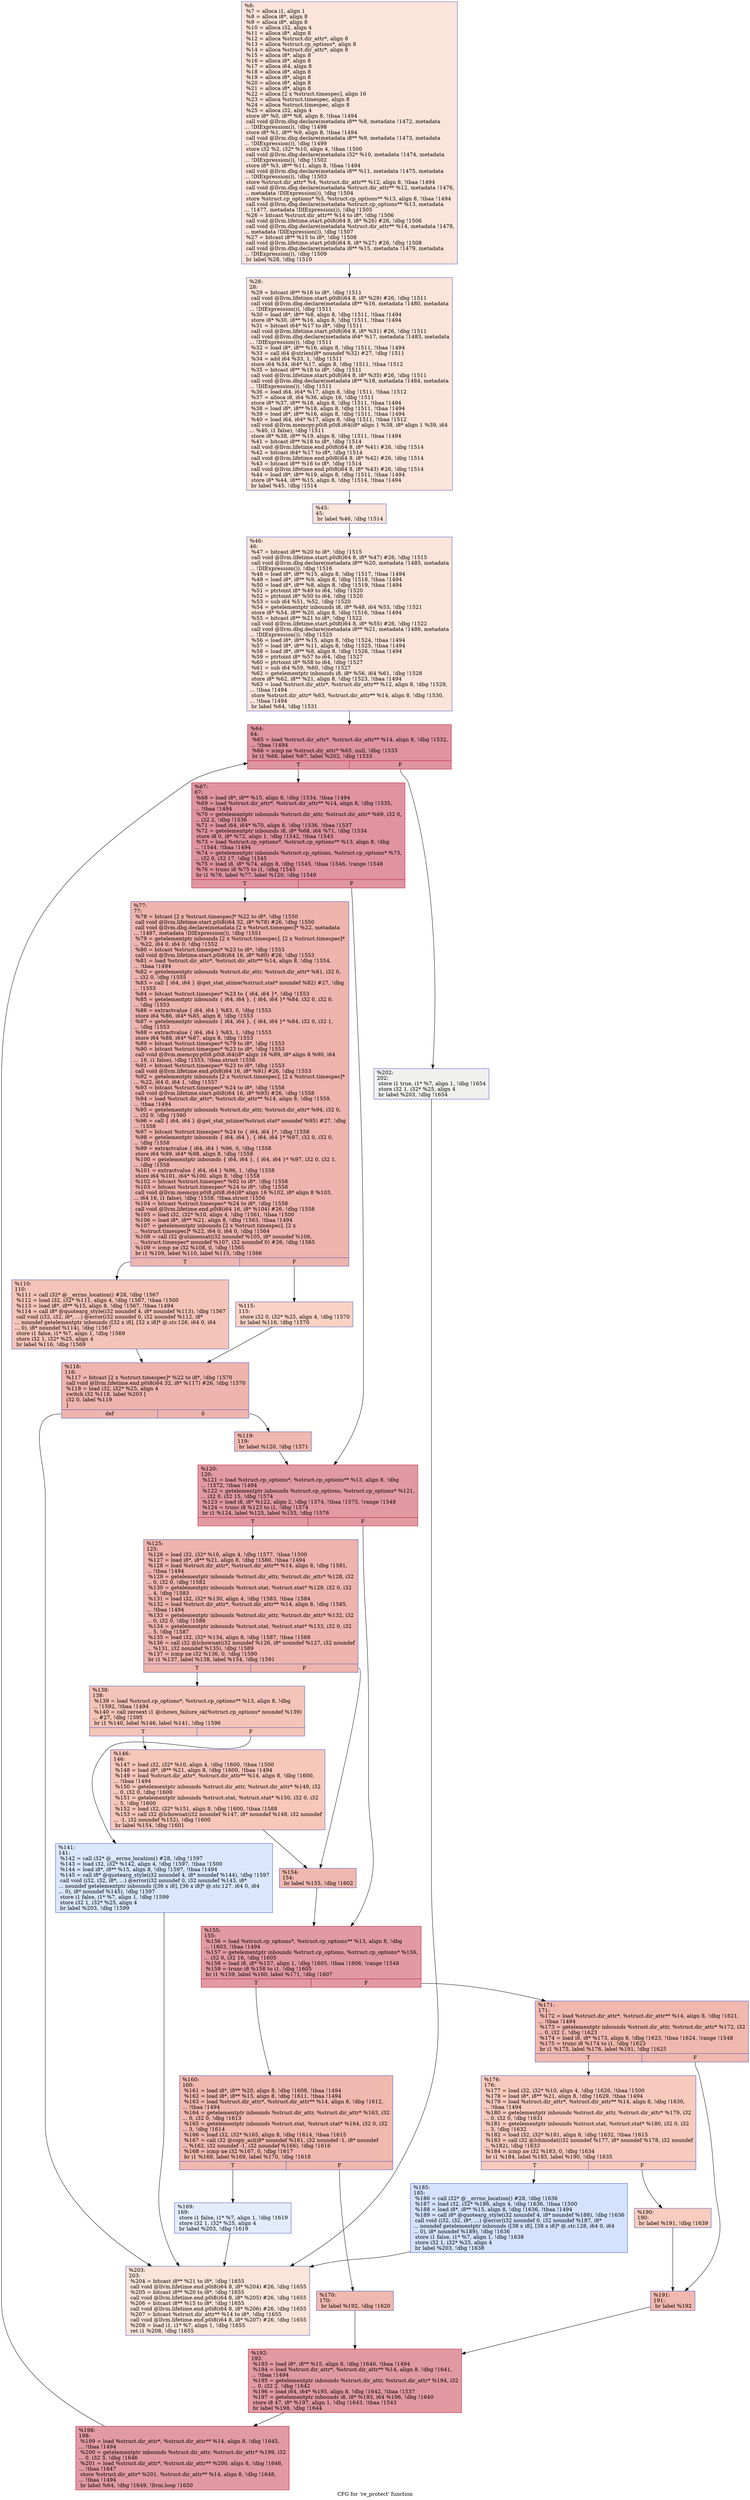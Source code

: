 digraph "CFG for 're_protect' function" {
	label="CFG for 're_protect' function";

	Node0xd2e2f0 [shape=record,color="#3d50c3ff", style=filled, fillcolor="#f5c1a970",label="{%6:\l  %7 = alloca i1, align 1\l  %8 = alloca i8*, align 8\l  %9 = alloca i8*, align 8\l  %10 = alloca i32, align 4\l  %11 = alloca i8*, align 8\l  %12 = alloca %struct.dir_attr*, align 8\l  %13 = alloca %struct.cp_options*, align 8\l  %14 = alloca %struct.dir_attr*, align 8\l  %15 = alloca i8*, align 8\l  %16 = alloca i8*, align 8\l  %17 = alloca i64, align 8\l  %18 = alloca i8*, align 8\l  %19 = alloca i8*, align 8\l  %20 = alloca i8*, align 8\l  %21 = alloca i8*, align 8\l  %22 = alloca [2 x %struct.timespec], align 16\l  %23 = alloca %struct.timespec, align 8\l  %24 = alloca %struct.timespec, align 8\l  %25 = alloca i32, align 4\l  store i8* %0, i8** %8, align 8, !tbaa !1494\l  call void @llvm.dbg.declare(metadata i8** %8, metadata !1472, metadata\l... !DIExpression()), !dbg !1498\l  store i8* %1, i8** %9, align 8, !tbaa !1494\l  call void @llvm.dbg.declare(metadata i8** %9, metadata !1473, metadata\l... !DIExpression()), !dbg !1499\l  store i32 %2, i32* %10, align 4, !tbaa !1500\l  call void @llvm.dbg.declare(metadata i32* %10, metadata !1474, metadata\l... !DIExpression()), !dbg !1502\l  store i8* %3, i8** %11, align 8, !tbaa !1494\l  call void @llvm.dbg.declare(metadata i8** %11, metadata !1475, metadata\l... !DIExpression()), !dbg !1503\l  store %struct.dir_attr* %4, %struct.dir_attr** %12, align 8, !tbaa !1494\l  call void @llvm.dbg.declare(metadata %struct.dir_attr** %12, metadata !1476,\l... metadata !DIExpression()), !dbg !1504\l  store %struct.cp_options* %5, %struct.cp_options** %13, align 8, !tbaa !1494\l  call void @llvm.dbg.declare(metadata %struct.cp_options** %13, metadata\l... !1477, metadata !DIExpression()), !dbg !1505\l  %26 = bitcast %struct.dir_attr** %14 to i8*, !dbg !1506\l  call void @llvm.lifetime.start.p0i8(i64 8, i8* %26) #26, !dbg !1506\l  call void @llvm.dbg.declare(metadata %struct.dir_attr** %14, metadata !1478,\l... metadata !DIExpression()), !dbg !1507\l  %27 = bitcast i8** %15 to i8*, !dbg !1508\l  call void @llvm.lifetime.start.p0i8(i64 8, i8* %27) #26, !dbg !1508\l  call void @llvm.dbg.declare(metadata i8** %15, metadata !1479, metadata\l... !DIExpression()), !dbg !1509\l  br label %28, !dbg !1510\l}"];
	Node0xd2e2f0 -> Node0xce6800;
	Node0xce6800 [shape=record,color="#3d50c3ff", style=filled, fillcolor="#f5c1a970",label="{%28:\l28:                                               \l  %29 = bitcast i8** %16 to i8*, !dbg !1511\l  call void @llvm.lifetime.start.p0i8(i64 8, i8* %29) #26, !dbg !1511\l  call void @llvm.dbg.declare(metadata i8** %16, metadata !1480, metadata\l... !DIExpression()), !dbg !1511\l  %30 = load i8*, i8** %8, align 8, !dbg !1511, !tbaa !1494\l  store i8* %30, i8** %16, align 8, !dbg !1511, !tbaa !1494\l  %31 = bitcast i64* %17 to i8*, !dbg !1511\l  call void @llvm.lifetime.start.p0i8(i64 8, i8* %31) #26, !dbg !1511\l  call void @llvm.dbg.declare(metadata i64* %17, metadata !1483, metadata\l... !DIExpression()), !dbg !1511\l  %32 = load i8*, i8** %16, align 8, !dbg !1511, !tbaa !1494\l  %33 = call i64 @strlen(i8* noundef %32) #27, !dbg !1511\l  %34 = add i64 %33, 1, !dbg !1511\l  store i64 %34, i64* %17, align 8, !dbg !1511, !tbaa !1512\l  %35 = bitcast i8** %18 to i8*, !dbg !1511\l  call void @llvm.lifetime.start.p0i8(i64 8, i8* %35) #26, !dbg !1511\l  call void @llvm.dbg.declare(metadata i8** %18, metadata !1484, metadata\l... !DIExpression()), !dbg !1511\l  %36 = load i64, i64* %17, align 8, !dbg !1511, !tbaa !1512\l  %37 = alloca i8, i64 %36, align 16, !dbg !1511\l  store i8* %37, i8** %18, align 8, !dbg !1511, !tbaa !1494\l  %38 = load i8*, i8** %18, align 8, !dbg !1511, !tbaa !1494\l  %39 = load i8*, i8** %16, align 8, !dbg !1511, !tbaa !1494\l  %40 = load i64, i64* %17, align 8, !dbg !1511, !tbaa !1512\l  call void @llvm.memcpy.p0i8.p0i8.i64(i8* align 1 %38, i8* align 1 %39, i64\l... %40, i1 false), !dbg !1511\l  store i8* %38, i8** %19, align 8, !dbg !1511, !tbaa !1494\l  %41 = bitcast i8** %18 to i8*, !dbg !1514\l  call void @llvm.lifetime.end.p0i8(i64 8, i8* %41) #26, !dbg !1514\l  %42 = bitcast i64* %17 to i8*, !dbg !1514\l  call void @llvm.lifetime.end.p0i8(i64 8, i8* %42) #26, !dbg !1514\l  %43 = bitcast i8** %16 to i8*, !dbg !1514\l  call void @llvm.lifetime.end.p0i8(i64 8, i8* %43) #26, !dbg !1514\l  %44 = load i8*, i8** %19, align 8, !dbg !1511, !tbaa !1494\l  store i8* %44, i8** %15, align 8, !dbg !1514, !tbaa !1494\l  br label %45, !dbg !1514\l}"];
	Node0xce6800 -> Node0xce6850;
	Node0xce6850 [shape=record,color="#3d50c3ff", style=filled, fillcolor="#f5c1a970",label="{%45:\l45:                                               \l  br label %46, !dbg !1514\l}"];
	Node0xce6850 -> Node0xce68a0;
	Node0xce68a0 [shape=record,color="#3d50c3ff", style=filled, fillcolor="#f5c1a970",label="{%46:\l46:                                               \l  %47 = bitcast i8** %20 to i8*, !dbg !1515\l  call void @llvm.lifetime.start.p0i8(i64 8, i8* %47) #26, !dbg !1515\l  call void @llvm.dbg.declare(metadata i8** %20, metadata !1485, metadata\l... !DIExpression()), !dbg !1516\l  %48 = load i8*, i8** %15, align 8, !dbg !1517, !tbaa !1494\l  %49 = load i8*, i8** %9, align 8, !dbg !1518, !tbaa !1494\l  %50 = load i8*, i8** %8, align 8, !dbg !1519, !tbaa !1494\l  %51 = ptrtoint i8* %49 to i64, !dbg !1520\l  %52 = ptrtoint i8* %50 to i64, !dbg !1520\l  %53 = sub i64 %51, %52, !dbg !1520\l  %54 = getelementptr inbounds i8, i8* %48, i64 %53, !dbg !1521\l  store i8* %54, i8** %20, align 8, !dbg !1516, !tbaa !1494\l  %55 = bitcast i8** %21 to i8*, !dbg !1522\l  call void @llvm.lifetime.start.p0i8(i64 8, i8* %55) #26, !dbg !1522\l  call void @llvm.dbg.declare(metadata i8** %21, metadata !1486, metadata\l... !DIExpression()), !dbg !1523\l  %56 = load i8*, i8** %15, align 8, !dbg !1524, !tbaa !1494\l  %57 = load i8*, i8** %11, align 8, !dbg !1525, !tbaa !1494\l  %58 = load i8*, i8** %8, align 8, !dbg !1526, !tbaa !1494\l  %59 = ptrtoint i8* %57 to i64, !dbg !1527\l  %60 = ptrtoint i8* %58 to i64, !dbg !1527\l  %61 = sub i64 %59, %60, !dbg !1527\l  %62 = getelementptr inbounds i8, i8* %56, i64 %61, !dbg !1528\l  store i8* %62, i8** %21, align 8, !dbg !1523, !tbaa !1494\l  %63 = load %struct.dir_attr*, %struct.dir_attr** %12, align 8, !dbg !1529,\l... !tbaa !1494\l  store %struct.dir_attr* %63, %struct.dir_attr** %14, align 8, !dbg !1530,\l... !tbaa !1494\l  br label %64, !dbg !1531\l}"];
	Node0xce68a0 -> Node0xce68f0;
	Node0xce68f0 [shape=record,color="#b70d28ff", style=filled, fillcolor="#b70d2870",label="{%64:\l64:                                               \l  %65 = load %struct.dir_attr*, %struct.dir_attr** %14, align 8, !dbg !1532,\l... !tbaa !1494\l  %66 = icmp ne %struct.dir_attr* %65, null, !dbg !1533\l  br i1 %66, label %67, label %202, !dbg !1533\l|{<s0>T|<s1>F}}"];
	Node0xce68f0:s0 -> Node0xce6940;
	Node0xce68f0:s1 -> Node0xce7070;
	Node0xce6940 [shape=record,color="#b70d28ff", style=filled, fillcolor="#b70d2870",label="{%67:\l67:                                               \l  %68 = load i8*, i8** %15, align 8, !dbg !1534, !tbaa !1494\l  %69 = load %struct.dir_attr*, %struct.dir_attr** %14, align 8, !dbg !1535,\l... !tbaa !1494\l  %70 = getelementptr inbounds %struct.dir_attr, %struct.dir_attr* %69, i32 0,\l... i32 2, !dbg !1536\l  %71 = load i64, i64* %70, align 8, !dbg !1536, !tbaa !1537\l  %72 = getelementptr inbounds i8, i8* %68, i64 %71, !dbg !1534\l  store i8 0, i8* %72, align 1, !dbg !1542, !tbaa !1543\l  %73 = load %struct.cp_options*, %struct.cp_options** %13, align 8, !dbg\l... !1544, !tbaa !1494\l  %74 = getelementptr inbounds %struct.cp_options, %struct.cp_options* %73,\l... i32 0, i32 17, !dbg !1545\l  %75 = load i8, i8* %74, align 8, !dbg !1545, !tbaa !1546, !range !1548\l  %76 = trunc i8 %75 to i1, !dbg !1545\l  br i1 %76, label %77, label %120, !dbg !1549\l|{<s0>T|<s1>F}}"];
	Node0xce6940:s0 -> Node0xce6990;
	Node0xce6940:s1 -> Node0xce6b20;
	Node0xce6990 [shape=record,color="#3d50c3ff", style=filled, fillcolor="#d8564670",label="{%77:\l77:                                               \l  %78 = bitcast [2 x %struct.timespec]* %22 to i8*, !dbg !1550\l  call void @llvm.lifetime.start.p0i8(i64 32, i8* %78) #26, !dbg !1550\l  call void @llvm.dbg.declare(metadata [2 x %struct.timespec]* %22, metadata\l... !1487, metadata !DIExpression()), !dbg !1551\l  %79 = getelementptr inbounds [2 x %struct.timespec], [2 x %struct.timespec]*\l... %22, i64 0, i64 0, !dbg !1552\l  %80 = bitcast %struct.timespec* %23 to i8*, !dbg !1553\l  call void @llvm.lifetime.start.p0i8(i64 16, i8* %80) #26, !dbg !1553\l  %81 = load %struct.dir_attr*, %struct.dir_attr** %14, align 8, !dbg !1554,\l... !tbaa !1494\l  %82 = getelementptr inbounds %struct.dir_attr, %struct.dir_attr* %81, i32 0,\l... i32 0, !dbg !1555\l  %83 = call \{ i64, i64 \} @get_stat_atime(%struct.stat* noundef %82) #27, !dbg\l... !1553\l  %84 = bitcast %struct.timespec* %23 to \{ i64, i64 \}*, !dbg !1553\l  %85 = getelementptr inbounds \{ i64, i64 \}, \{ i64, i64 \}* %84, i32 0, i32 0,\l... !dbg !1553\l  %86 = extractvalue \{ i64, i64 \} %83, 0, !dbg !1553\l  store i64 %86, i64* %85, align 8, !dbg !1553\l  %87 = getelementptr inbounds \{ i64, i64 \}, \{ i64, i64 \}* %84, i32 0, i32 1,\l... !dbg !1553\l  %88 = extractvalue \{ i64, i64 \} %83, 1, !dbg !1553\l  store i64 %88, i64* %87, align 8, !dbg !1553\l  %89 = bitcast %struct.timespec* %79 to i8*, !dbg !1553\l  %90 = bitcast %struct.timespec* %23 to i8*, !dbg !1553\l  call void @llvm.memcpy.p0i8.p0i8.i64(i8* align 16 %89, i8* align 8 %90, i64\l... 16, i1 false), !dbg !1553, !tbaa.struct !1556\l  %91 = bitcast %struct.timespec* %23 to i8*, !dbg !1553\l  call void @llvm.lifetime.end.p0i8(i64 16, i8* %91) #26, !dbg !1553\l  %92 = getelementptr inbounds [2 x %struct.timespec], [2 x %struct.timespec]*\l... %22, i64 0, i64 1, !dbg !1557\l  %93 = bitcast %struct.timespec* %24 to i8*, !dbg !1558\l  call void @llvm.lifetime.start.p0i8(i64 16, i8* %93) #26, !dbg !1558\l  %94 = load %struct.dir_attr*, %struct.dir_attr** %14, align 8, !dbg !1559,\l... !tbaa !1494\l  %95 = getelementptr inbounds %struct.dir_attr, %struct.dir_attr* %94, i32 0,\l... i32 0, !dbg !1560\l  %96 = call \{ i64, i64 \} @get_stat_mtime(%struct.stat* noundef %95) #27, !dbg\l... !1558\l  %97 = bitcast %struct.timespec* %24 to \{ i64, i64 \}*, !dbg !1558\l  %98 = getelementptr inbounds \{ i64, i64 \}, \{ i64, i64 \}* %97, i32 0, i32 0,\l... !dbg !1558\l  %99 = extractvalue \{ i64, i64 \} %96, 0, !dbg !1558\l  store i64 %99, i64* %98, align 8, !dbg !1558\l  %100 = getelementptr inbounds \{ i64, i64 \}, \{ i64, i64 \}* %97, i32 0, i32 1,\l... !dbg !1558\l  %101 = extractvalue \{ i64, i64 \} %96, 1, !dbg !1558\l  store i64 %101, i64* %100, align 8, !dbg !1558\l  %102 = bitcast %struct.timespec* %92 to i8*, !dbg !1558\l  %103 = bitcast %struct.timespec* %24 to i8*, !dbg !1558\l  call void @llvm.memcpy.p0i8.p0i8.i64(i8* align 16 %102, i8* align 8 %103,\l... i64 16, i1 false), !dbg !1558, !tbaa.struct !1556\l  %104 = bitcast %struct.timespec* %24 to i8*, !dbg !1558\l  call void @llvm.lifetime.end.p0i8(i64 16, i8* %104) #26, !dbg !1558\l  %105 = load i32, i32* %10, align 4, !dbg !1561, !tbaa !1500\l  %106 = load i8*, i8** %21, align 8, !dbg !1563, !tbaa !1494\l  %107 = getelementptr inbounds [2 x %struct.timespec], [2 x\l... %struct.timespec]* %22, i64 0, i64 0, !dbg !1564\l  %108 = call i32 @utimensat(i32 noundef %105, i8* noundef %106,\l... %struct.timespec* noundef %107, i32 noundef 0) #26, !dbg !1565\l  %109 = icmp ne i32 %108, 0, !dbg !1565\l  br i1 %109, label %110, label %115, !dbg !1566\l|{<s0>T|<s1>F}}"];
	Node0xce6990:s0 -> Node0xce69e0;
	Node0xce6990:s1 -> Node0xce6a30;
	Node0xce69e0 [shape=record,color="#3d50c3ff", style=filled, fillcolor="#e97a5f70",label="{%110:\l110:                                              \l  %111 = call i32* @__errno_location() #28, !dbg !1567\l  %112 = load i32, i32* %111, align 4, !dbg !1567, !tbaa !1500\l  %113 = load i8*, i8** %15, align 8, !dbg !1567, !tbaa !1494\l  %114 = call i8* @quotearg_style(i32 noundef 4, i8* noundef %113), !dbg !1567\l  call void (i32, i32, i8*, ...) @error(i32 noundef 0, i32 noundef %112, i8*\l... noundef getelementptr inbounds ([32 x i8], [32 x i8]* @.str.126, i64 0, i64\l... 0), i8* noundef %114), !dbg !1567\l  store i1 false, i1* %7, align 1, !dbg !1569\l  store i32 1, i32* %25, align 4\l  br label %116, !dbg !1569\l}"];
	Node0xce69e0 -> Node0xce6a80;
	Node0xce6a30 [shape=record,color="#3d50c3ff", style=filled, fillcolor="#f4987a70",label="{%115:\l115:                                              \l  store i32 0, i32* %25, align 4, !dbg !1570\l  br label %116, !dbg !1570\l}"];
	Node0xce6a30 -> Node0xce6a80;
	Node0xce6a80 [shape=record,color="#3d50c3ff", style=filled, fillcolor="#d8564670",label="{%116:\l116:                                              \l  %117 = bitcast [2 x %struct.timespec]* %22 to i8*, !dbg !1570\l  call void @llvm.lifetime.end.p0i8(i64 32, i8* %117) #26, !dbg !1570\l  %118 = load i32, i32* %25, align 4\l  switch i32 %118, label %203 [\l    i32 0, label %119\l  ]\l|{<s0>def|<s1>0}}"];
	Node0xce6a80:s0 -> Node0xce70c0;
	Node0xce6a80:s1 -> Node0xce6ad0;
	Node0xce6ad0 [shape=record,color="#3d50c3ff", style=filled, fillcolor="#dc5d4a70",label="{%119:\l119:                                              \l  br label %120, !dbg !1571\l}"];
	Node0xce6ad0 -> Node0xce6b20;
	Node0xce6b20 [shape=record,color="#b70d28ff", style=filled, fillcolor="#bb1b2c70",label="{%120:\l120:                                              \l  %121 = load %struct.cp_options*, %struct.cp_options** %13, align 8, !dbg\l... !1572, !tbaa !1494\l  %122 = getelementptr inbounds %struct.cp_options, %struct.cp_options* %121,\l... i32 0, i32 15, !dbg !1574\l  %123 = load i8, i8* %122, align 2, !dbg !1574, !tbaa !1575, !range !1548\l  %124 = trunc i8 %123 to i1, !dbg !1574\l  br i1 %124, label %125, label %155, !dbg !1576\l|{<s0>T|<s1>F}}"];
	Node0xce6b20:s0 -> Node0xce6b70;
	Node0xce6b20:s1 -> Node0xce6d00;
	Node0xce6b70 [shape=record,color="#3d50c3ff", style=filled, fillcolor="#d8564670",label="{%125:\l125:                                              \l  %126 = load i32, i32* %10, align 4, !dbg !1577, !tbaa !1500\l  %127 = load i8*, i8** %21, align 8, !dbg !1580, !tbaa !1494\l  %128 = load %struct.dir_attr*, %struct.dir_attr** %14, align 8, !dbg !1581,\l... !tbaa !1494\l  %129 = getelementptr inbounds %struct.dir_attr, %struct.dir_attr* %128, i32\l... 0, i32 0, !dbg !1582\l  %130 = getelementptr inbounds %struct.stat, %struct.stat* %129, i32 0, i32\l... 4, !dbg !1583\l  %131 = load i32, i32* %130, align 4, !dbg !1583, !tbaa !1584\l  %132 = load %struct.dir_attr*, %struct.dir_attr** %14, align 8, !dbg !1585,\l... !tbaa !1494\l  %133 = getelementptr inbounds %struct.dir_attr, %struct.dir_attr* %132, i32\l... 0, i32 0, !dbg !1586\l  %134 = getelementptr inbounds %struct.stat, %struct.stat* %133, i32 0, i32\l... 5, !dbg !1587\l  %135 = load i32, i32* %134, align 8, !dbg !1587, !tbaa !1588\l  %136 = call i32 @lchownat(i32 noundef %126, i8* noundef %127, i32 noundef\l... %131, i32 noundef %135), !dbg !1589\l  %137 = icmp ne i32 %136, 0, !dbg !1590\l  br i1 %137, label %138, label %154, !dbg !1591\l|{<s0>T|<s1>F}}"];
	Node0xce6b70:s0 -> Node0xce6bc0;
	Node0xce6b70:s1 -> Node0xce6cb0;
	Node0xce6bc0 [shape=record,color="#3d50c3ff", style=filled, fillcolor="#e97a5f70",label="{%138:\l138:                                              \l  %139 = load %struct.cp_options*, %struct.cp_options** %13, align 8, !dbg\l... !1592, !tbaa !1494\l  %140 = call zeroext i1 @chown_failure_ok(%struct.cp_options* noundef %139)\l... #27, !dbg !1595\l  br i1 %140, label %146, label %141, !dbg !1596\l|{<s0>T|<s1>F}}"];
	Node0xce6bc0:s0 -> Node0xce6c60;
	Node0xce6bc0:s1 -> Node0xce6c10;
	Node0xce6c10 [shape=record,color="#3d50c3ff", style=filled, fillcolor="#abc8fd70",label="{%141:\l141:                                              \l  %142 = call i32* @__errno_location() #28, !dbg !1597\l  %143 = load i32, i32* %142, align 4, !dbg !1597, !tbaa !1500\l  %144 = load i8*, i8** %15, align 8, !dbg !1597, !tbaa !1494\l  %145 = call i8* @quotearg_style(i32 noundef 4, i8* noundef %144), !dbg !1597\l  call void (i32, i32, i8*, ...) @error(i32 noundef 0, i32 noundef %143, i8*\l... noundef getelementptr inbounds ([36 x i8], [36 x i8]* @.str.127, i64 0, i64\l... 0), i8* noundef %145), !dbg !1597\l  store i1 false, i1* %7, align 1, !dbg !1599\l  store i32 1, i32* %25, align 4\l  br label %203, !dbg !1599\l}"];
	Node0xce6c10 -> Node0xce70c0;
	Node0xce6c60 [shape=record,color="#3d50c3ff", style=filled, fillcolor="#ec7f6370",label="{%146:\l146:                                              \l  %147 = load i32, i32* %10, align 4, !dbg !1600, !tbaa !1500\l  %148 = load i8*, i8** %21, align 8, !dbg !1600, !tbaa !1494\l  %149 = load %struct.dir_attr*, %struct.dir_attr** %14, align 8, !dbg !1600,\l... !tbaa !1494\l  %150 = getelementptr inbounds %struct.dir_attr, %struct.dir_attr* %149, i32\l... 0, i32 0, !dbg !1600\l  %151 = getelementptr inbounds %struct.stat, %struct.stat* %150, i32 0, i32\l... 5, !dbg !1600\l  %152 = load i32, i32* %151, align 8, !dbg !1600, !tbaa !1588\l  %153 = call i32 @lchownat(i32 noundef %147, i8* noundef %148, i32 noundef\l... -1, i32 noundef %152), !dbg !1600\l  br label %154, !dbg !1601\l}"];
	Node0xce6c60 -> Node0xce6cb0;
	Node0xce6cb0 [shape=record,color="#3d50c3ff", style=filled, fillcolor="#dc5d4a70",label="{%154:\l154:                                              \l  br label %155, !dbg !1602\l}"];
	Node0xce6cb0 -> Node0xce6d00;
	Node0xce6d00 [shape=record,color="#b70d28ff", style=filled, fillcolor="#bb1b2c70",label="{%155:\l155:                                              \l  %156 = load %struct.cp_options*, %struct.cp_options** %13, align 8, !dbg\l... !1603, !tbaa !1494\l  %157 = getelementptr inbounds %struct.cp_options, %struct.cp_options* %156,\l... i32 0, i32 16, !dbg !1605\l  %158 = load i8, i8* %157, align 1, !dbg !1605, !tbaa !1606, !range !1548\l  %159 = trunc i8 %158 to i1, !dbg !1605\l  br i1 %159, label %160, label %171, !dbg !1607\l|{<s0>T|<s1>F}}"];
	Node0xce6d00:s0 -> Node0xce6d50;
	Node0xce6d00:s1 -> Node0xce6e40;
	Node0xce6d50 [shape=record,color="#3d50c3ff", style=filled, fillcolor="#dc5d4a70",label="{%160:\l160:                                              \l  %161 = load i8*, i8** %20, align 8, !dbg !1608, !tbaa !1494\l  %162 = load i8*, i8** %15, align 8, !dbg !1611, !tbaa !1494\l  %163 = load %struct.dir_attr*, %struct.dir_attr** %14, align 8, !dbg !1612,\l... !tbaa !1494\l  %164 = getelementptr inbounds %struct.dir_attr, %struct.dir_attr* %163, i32\l... 0, i32 0, !dbg !1613\l  %165 = getelementptr inbounds %struct.stat, %struct.stat* %164, i32 0, i32\l... 3, !dbg !1614\l  %166 = load i32, i32* %165, align 8, !dbg !1614, !tbaa !1615\l  %167 = call i32 @copy_acl(i8* noundef %161, i32 noundef -1, i8* noundef\l... %162, i32 noundef -1, i32 noundef %166), !dbg !1616\l  %168 = icmp ne i32 %167, 0, !dbg !1617\l  br i1 %168, label %169, label %170, !dbg !1618\l|{<s0>T|<s1>F}}"];
	Node0xce6d50:s0 -> Node0xce6da0;
	Node0xce6d50:s1 -> Node0xce6df0;
	Node0xce6da0 [shape=record,color="#3d50c3ff", style=filled, fillcolor="#bfd3f670",label="{%169:\l169:                                              \l  store i1 false, i1* %7, align 1, !dbg !1619\l  store i32 1, i32* %25, align 4\l  br label %203, !dbg !1619\l}"];
	Node0xce6da0 -> Node0xce70c0;
	Node0xce6df0 [shape=record,color="#3d50c3ff", style=filled, fillcolor="#dc5d4a70",label="{%170:\l170:                                              \l  br label %192, !dbg !1620\l}"];
	Node0xce6df0 -> Node0xce6fd0;
	Node0xce6e40 [shape=record,color="#3d50c3ff", style=filled, fillcolor="#dc5d4a70",label="{%171:\l171:                                              \l  %172 = load %struct.dir_attr*, %struct.dir_attr** %14, align 8, !dbg !1621,\l... !tbaa !1494\l  %173 = getelementptr inbounds %struct.dir_attr, %struct.dir_attr* %172, i32\l... 0, i32 1, !dbg !1623\l  %174 = load i8, i8* %173, align 8, !dbg !1623, !tbaa !1624, !range !1548\l  %175 = trunc i8 %174 to i1, !dbg !1623\l  br i1 %175, label %176, label %191, !dbg !1625\l|{<s0>T|<s1>F}}"];
	Node0xce6e40:s0 -> Node0xce6e90;
	Node0xce6e40:s1 -> Node0xce6f80;
	Node0xce6e90 [shape=record,color="#3d50c3ff", style=filled, fillcolor="#ef886b70",label="{%176:\l176:                                              \l  %177 = load i32, i32* %10, align 4, !dbg !1626, !tbaa !1500\l  %178 = load i8*, i8** %21, align 8, !dbg !1629, !tbaa !1494\l  %179 = load %struct.dir_attr*, %struct.dir_attr** %14, align 8, !dbg !1630,\l... !tbaa !1494\l  %180 = getelementptr inbounds %struct.dir_attr, %struct.dir_attr* %179, i32\l... 0, i32 0, !dbg !1631\l  %181 = getelementptr inbounds %struct.stat, %struct.stat* %180, i32 0, i32\l... 3, !dbg !1632\l  %182 = load i32, i32* %181, align 8, !dbg !1632, !tbaa !1615\l  %183 = call i32 @lchmodat(i32 noundef %177, i8* noundef %178, i32 noundef\l... %182), !dbg !1633\l  %184 = icmp ne i32 %183, 0, !dbg !1634\l  br i1 %184, label %185, label %190, !dbg !1635\l|{<s0>T|<s1>F}}"];
	Node0xce6e90:s0 -> Node0xce6ee0;
	Node0xce6e90:s1 -> Node0xce6f30;
	Node0xce6ee0 [shape=record,color="#3d50c3ff", style=filled, fillcolor="#9ebeff70",label="{%185:\l185:                                              \l  %186 = call i32* @__errno_location() #28, !dbg !1636\l  %187 = load i32, i32* %186, align 4, !dbg !1636, !tbaa !1500\l  %188 = load i8*, i8** %15, align 8, !dbg !1636, !tbaa !1494\l  %189 = call i8* @quotearg_style(i32 noundef 4, i8* noundef %188), !dbg !1636\l  call void (i32, i32, i8*, ...) @error(i32 noundef 0, i32 noundef %187, i8*\l... noundef getelementptr inbounds ([38 x i8], [38 x i8]* @.str.128, i64 0, i64\l... 0), i8* noundef %189), !dbg !1636\l  store i1 false, i1* %7, align 1, !dbg !1638\l  store i32 1, i32* %25, align 4\l  br label %203, !dbg !1638\l}"];
	Node0xce6ee0 -> Node0xce70c0;
	Node0xce6f30 [shape=record,color="#3d50c3ff", style=filled, fillcolor="#f08b6e70",label="{%190:\l190:                                              \l  br label %191, !dbg !1639\l}"];
	Node0xce6f30 -> Node0xce6f80;
	Node0xce6f80 [shape=record,color="#3d50c3ff", style=filled, fillcolor="#dc5d4a70",label="{%191:\l191:                                              \l  br label %192\l}"];
	Node0xce6f80 -> Node0xce6fd0;
	Node0xce6fd0 [shape=record,color="#b70d28ff", style=filled, fillcolor="#bb1b2c70",label="{%192:\l192:                                              \l  %193 = load i8*, i8** %15, align 8, !dbg !1640, !tbaa !1494\l  %194 = load %struct.dir_attr*, %struct.dir_attr** %14, align 8, !dbg !1641,\l... !tbaa !1494\l  %195 = getelementptr inbounds %struct.dir_attr, %struct.dir_attr* %194, i32\l... 0, i32 2, !dbg !1642\l  %196 = load i64, i64* %195, align 8, !dbg !1642, !tbaa !1537\l  %197 = getelementptr inbounds i8, i8* %193, i64 %196, !dbg !1640\l  store i8 47, i8* %197, align 1, !dbg !1643, !tbaa !1543\l  br label %198, !dbg !1644\l}"];
	Node0xce6fd0 -> Node0xce7020;
	Node0xce7020 [shape=record,color="#b70d28ff", style=filled, fillcolor="#bb1b2c70",label="{%198:\l198:                                              \l  %199 = load %struct.dir_attr*, %struct.dir_attr** %14, align 8, !dbg !1645,\l... !tbaa !1494\l  %200 = getelementptr inbounds %struct.dir_attr, %struct.dir_attr* %199, i32\l... 0, i32 3, !dbg !1646\l  %201 = load %struct.dir_attr*, %struct.dir_attr** %200, align 8, !dbg !1646,\l... !tbaa !1647\l  store %struct.dir_attr* %201, %struct.dir_attr** %14, align 8, !dbg !1648,\l... !tbaa !1494\l  br label %64, !dbg !1649, !llvm.loop !1650\l}"];
	Node0xce7020 -> Node0xce68f0;
	Node0xce7070 [shape=record,color="#3d50c3ff", style=filled, fillcolor="#dedcdb70",label="{%202:\l202:                                              \l  store i1 true, i1* %7, align 1, !dbg !1654\l  store i32 1, i32* %25, align 4\l  br label %203, !dbg !1654\l}"];
	Node0xce7070 -> Node0xce70c0;
	Node0xce70c0 [shape=record,color="#3d50c3ff", style=filled, fillcolor="#f5c1a970",label="{%203:\l203:                                              \l  %204 = bitcast i8** %21 to i8*, !dbg !1655\l  call void @llvm.lifetime.end.p0i8(i64 8, i8* %204) #26, !dbg !1655\l  %205 = bitcast i8** %20 to i8*, !dbg !1655\l  call void @llvm.lifetime.end.p0i8(i64 8, i8* %205) #26, !dbg !1655\l  %206 = bitcast i8** %15 to i8*, !dbg !1655\l  call void @llvm.lifetime.end.p0i8(i64 8, i8* %206) #26, !dbg !1655\l  %207 = bitcast %struct.dir_attr** %14 to i8*, !dbg !1655\l  call void @llvm.lifetime.end.p0i8(i64 8, i8* %207) #26, !dbg !1655\l  %208 = load i1, i1* %7, align 1, !dbg !1655\l  ret i1 %208, !dbg !1655\l}"];
}
